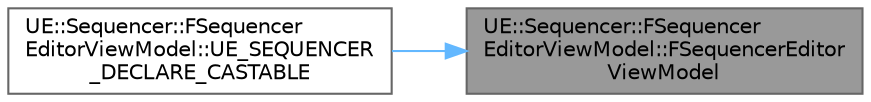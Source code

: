 digraph "UE::Sequencer::FSequencerEditorViewModel::FSequencerEditorViewModel"
{
 // INTERACTIVE_SVG=YES
 // LATEX_PDF_SIZE
  bgcolor="transparent";
  edge [fontname=Helvetica,fontsize=10,labelfontname=Helvetica,labelfontsize=10];
  node [fontname=Helvetica,fontsize=10,shape=box,height=0.2,width=0.4];
  rankdir="RL";
  Node1 [id="Node000001",label="UE::Sequencer::FSequencer\lEditorViewModel::FSequencerEditor\lViewModel",height=0.2,width=0.4,color="gray40", fillcolor="grey60", style="filled", fontcolor="black",tooltip=" "];
  Node1 -> Node2 [id="edge1_Node000001_Node000002",dir="back",color="steelblue1",style="solid",tooltip=" "];
  Node2 [id="Node000002",label="UE::Sequencer::FSequencer\lEditorViewModel::UE_SEQUENCER\l_DECLARE_CASTABLE",height=0.2,width=0.4,color="grey40", fillcolor="white", style="filled",URL="$df/d3e/classUE_1_1Sequencer_1_1FSequencerEditorViewModel.html#a8ae328854798f4e48bfa20cc4d132d8c",tooltip=" "];
}
